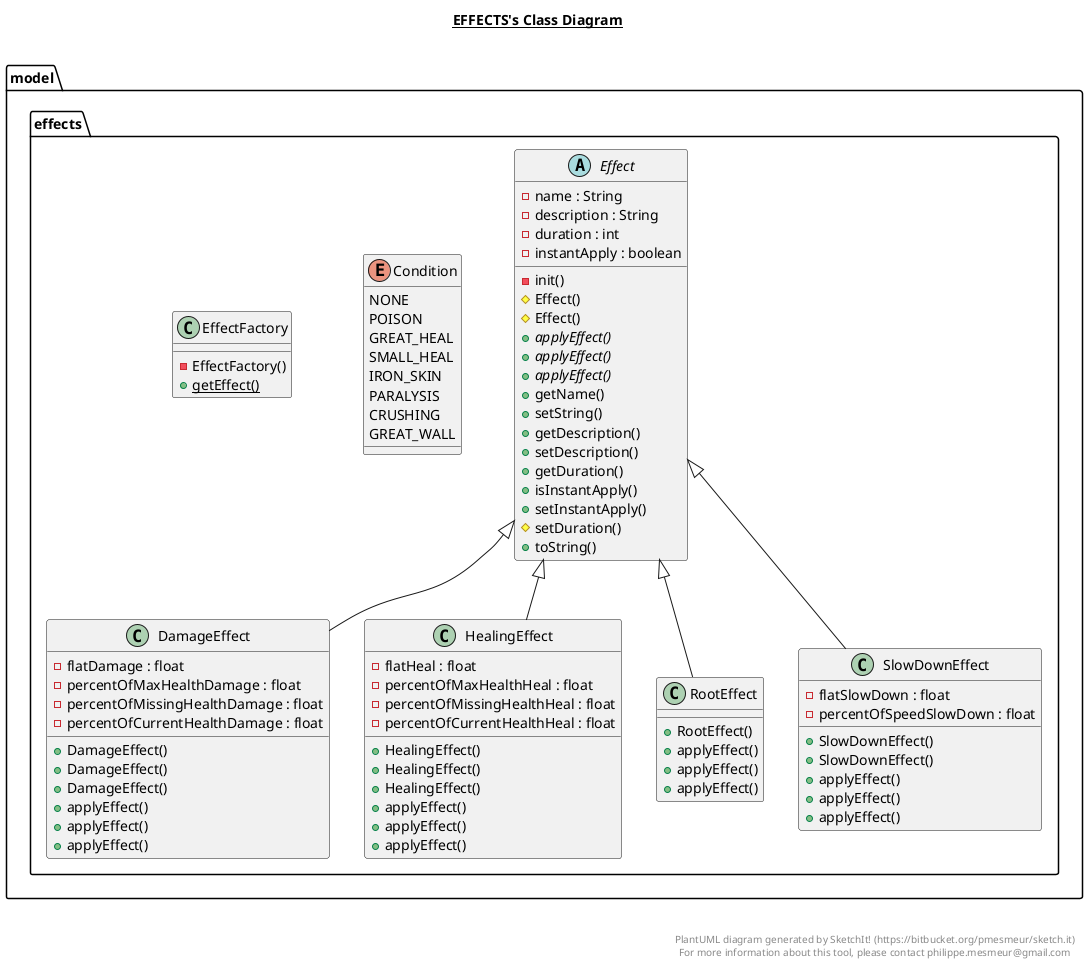 @startuml

title __EFFECTS's Class Diagram__\n

  package model.effects {
    enum Condition {
      NONE
      POISON
      GREAT_HEAL
      SMALL_HEAL
      IRON_SKIN
      PARALYSIS
      CRUSHING
      GREAT_WALL
    }
  }
  

  package model.effects {
    class DamageEffect {
        - flatDamage : float
        - percentOfMaxHealthDamage : float
        - percentOfMissingHealthDamage : float
        - percentOfCurrentHealthDamage : float
        + DamageEffect()
        + DamageEffect()
        + DamageEffect()
        + applyEffect()
        + applyEffect()
        + applyEffect()
    }
  }
  

  package model.effects {
    abstract class Effect {
        - name : String
        - description : String
        - duration : int
        - instantApply : boolean
        - init()
        # Effect()
        # Effect()
        {abstract} + applyEffect()
        {abstract} + applyEffect()
        {abstract} + applyEffect()
        + getName()
        + setString()
        + getDescription()
        + setDescription()
        + getDuration()
        + isInstantApply()
        + setInstantApply()
        # setDuration()
        + toString()
    }
  }
  

  package model.effects {
    class EffectFactory {
        - EffectFactory()
        {static} + getEffect()
    }
  }
  

  package model.effects {
    class HealingEffect {
        - flatHeal : float
        - percentOfMaxHealthHeal : float
        - percentOfMissingHealthHeal : float
        - percentOfCurrentHealthHeal : float
        + HealingEffect()
        + HealingEffect()
        + HealingEffect()
        + applyEffect()
        + applyEffect()
        + applyEffect()
    }
  }
  

  package model.effects {
    class RootEffect {
        + RootEffect()
        + applyEffect()
        + applyEffect()
        + applyEffect()
    }
  }
  

  package model.effects {
    class SlowDownEffect {
        - flatSlowDown : float
        - percentOfSpeedSlowDown : float
        + SlowDownEffect()
        + SlowDownEffect()
        + applyEffect()
        + applyEffect()
        + applyEffect()
    }
  }
  

  DamageEffect -up-|> Effect
  HealingEffect -up-|> Effect
  RootEffect -up-|> Effect
  SlowDownEffect -up-|> Effect


right footer


PlantUML diagram generated by SketchIt! (https://bitbucket.org/pmesmeur/sketch.it)
For more information about this tool, please contact philippe.mesmeur@gmail.com
endfooter

@enduml
